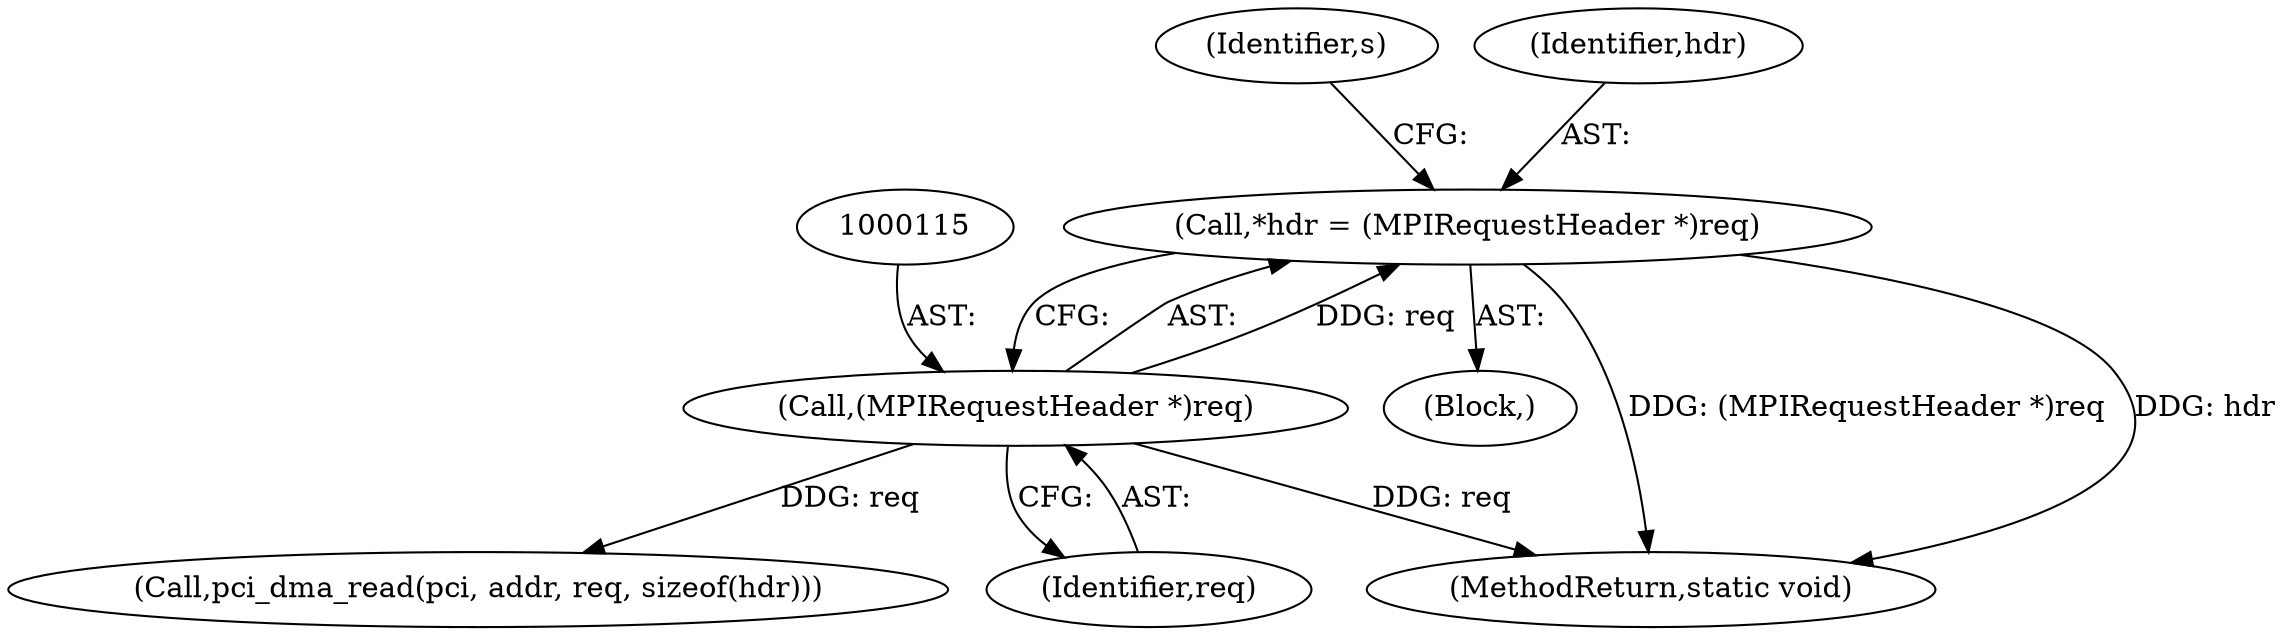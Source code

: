 digraph "0_qemu_06630554ccbdd25780aa03c3548aaff1eb56dffd@pointer" {
"1000112" [label="(Call,*hdr = (MPIRequestHeader *)req)"];
"1000114" [label="(Call,(MPIRequestHeader *)req)"];
"1000122" [label="(Identifier,s)"];
"1000114" [label="(Call,(MPIRequestHeader *)req)"];
"1000113" [label="(Identifier,hdr)"];
"1000139" [label="(Call,pci_dma_read(pci, addr, req, sizeof(hdr)))"];
"1000103" [label="(Block,)"];
"1000116" [label="(Identifier,req)"];
"1000112" [label="(Call,*hdr = (MPIRequestHeader *)req)"];
"1000145" [label="(MethodReturn,static void)"];
"1000112" -> "1000103"  [label="AST: "];
"1000112" -> "1000114"  [label="CFG: "];
"1000113" -> "1000112"  [label="AST: "];
"1000114" -> "1000112"  [label="AST: "];
"1000122" -> "1000112"  [label="CFG: "];
"1000112" -> "1000145"  [label="DDG: (MPIRequestHeader *)req"];
"1000112" -> "1000145"  [label="DDG: hdr"];
"1000114" -> "1000112"  [label="DDG: req"];
"1000114" -> "1000116"  [label="CFG: "];
"1000115" -> "1000114"  [label="AST: "];
"1000116" -> "1000114"  [label="AST: "];
"1000114" -> "1000145"  [label="DDG: req"];
"1000114" -> "1000139"  [label="DDG: req"];
}

